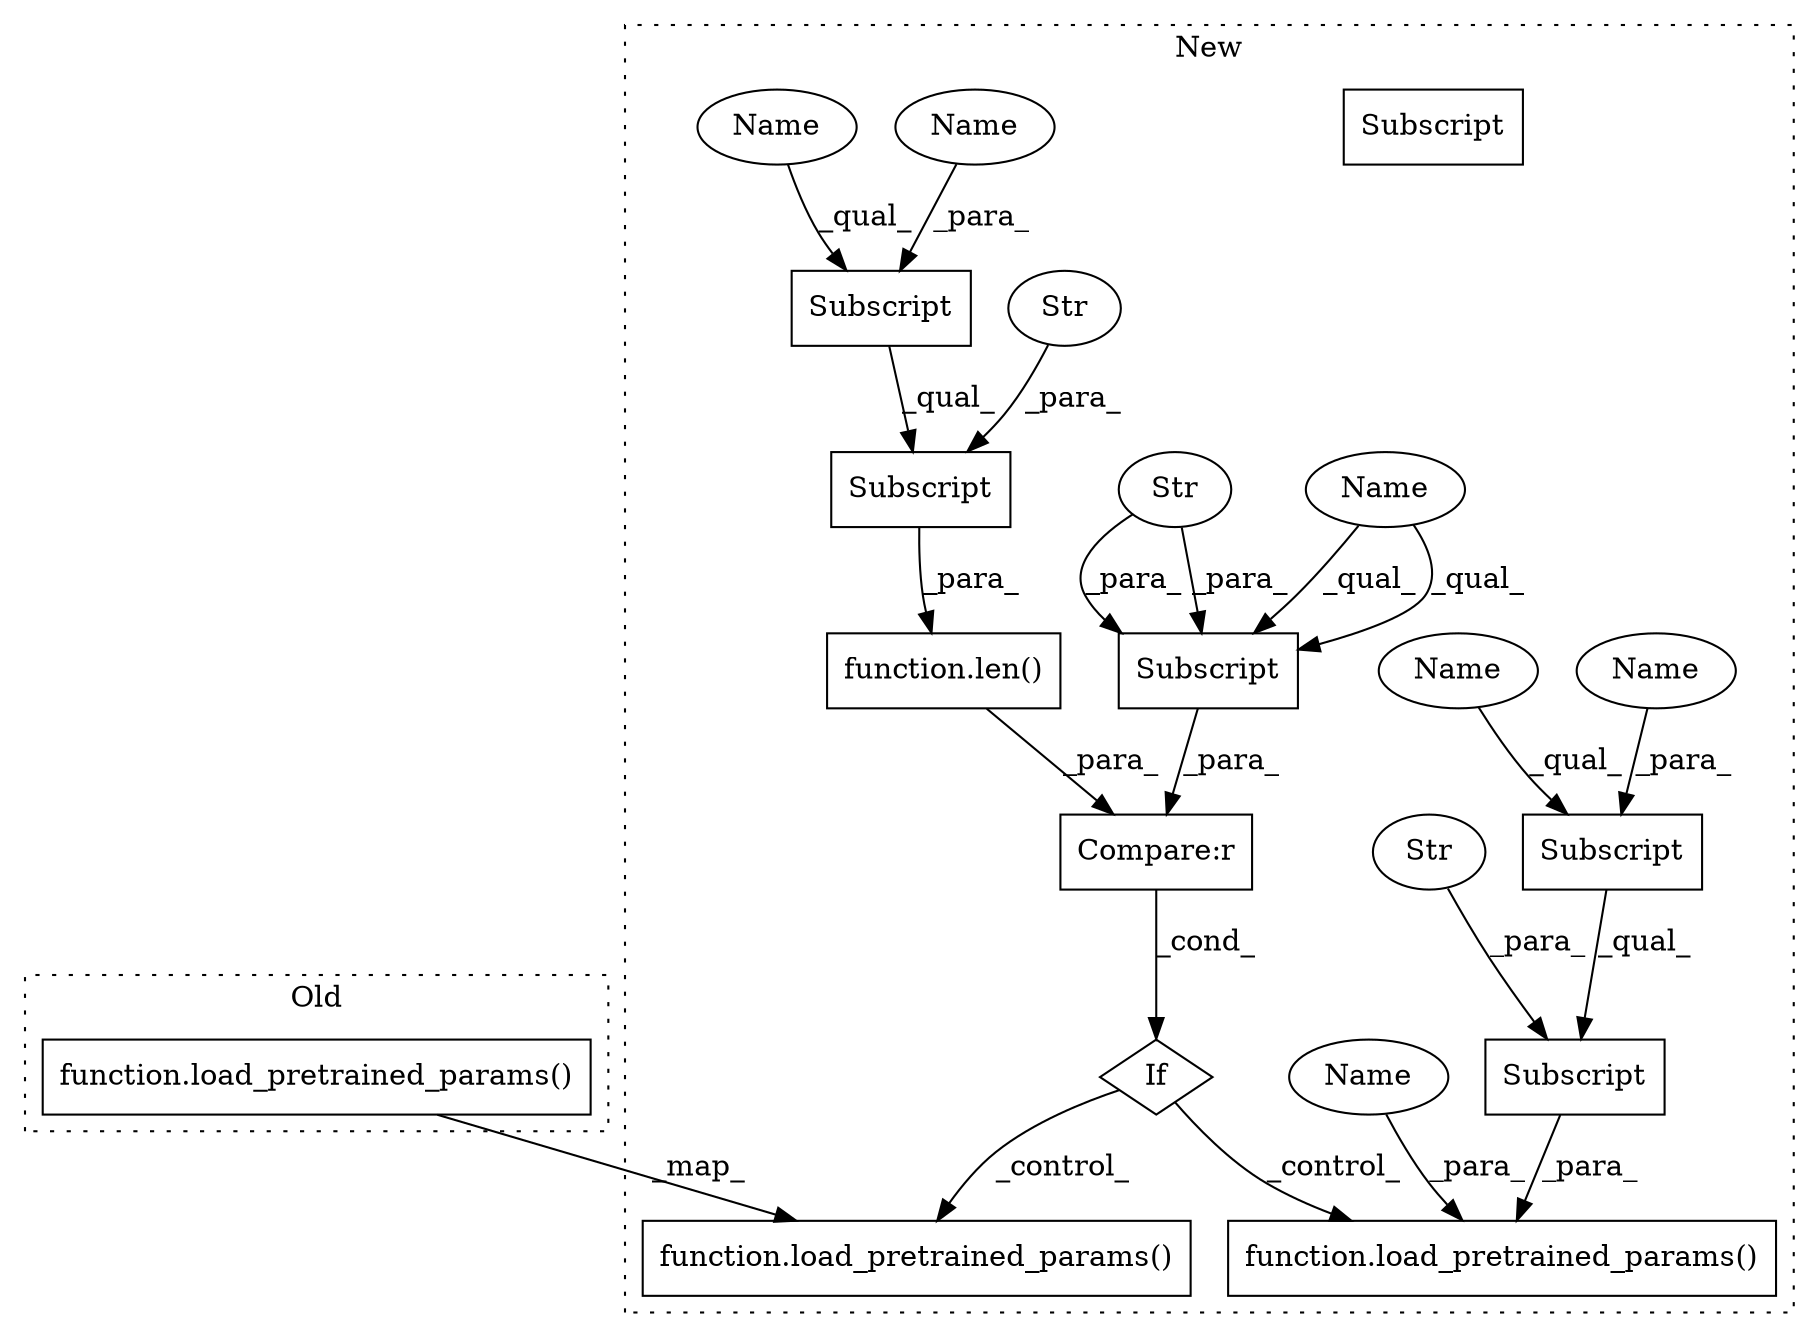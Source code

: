 digraph G {
subgraph cluster0 {
1 [label="function.load_pretrained_params()" a="75" s="2895,2950" l="23,1" shape="box"];
label = "Old";
style="dotted";
}
subgraph cluster1 {
2 [label="function.load_pretrained_params()" a="75" s="3294,3349" l="23,1" shape="box"];
3 [label="function.load_pretrained_params()" a="75" s="3119,3174" l="23,93" shape="box"];
4 [label="If" a="96" s="2895" l="3" shape="diamond"];
5 [label="Compare:r" a="40" s="2898" l="59" shape="box"];
6 [label="Subscript" a="63" s="3149,0" l="25,0" shape="box"];
7 [label="Str" a="66" s="3168" l="5" shape="ellipse"];
8 [label="Subscript" a="63" s="2898,0" l="21,0" shape="box"];
9 [label="Str" a="66" s="2905" l="13" shape="ellipse"];
10 [label="function.len()" a="75" s="2923,2956" l="4,1" shape="box"];
11 [label="Subscript" a="63" s="3149,0" l="18,0" shape="box"];
12 [label="Subscript" a="63" s="2927,0" l="18,0" shape="box"];
13 [label="Subscript" a="63" s="2927,0" l="29,0" shape="box"];
14 [label="Str" a="66" s="2946" l="9" shape="ellipse"];
15 [label="Name" a="87" s="3142" l="5" shape="ellipse"];
16 [label="Name" a="87" s="2898" l="6" shape="ellipse"];
17 [label="Name" a="87" s="2940" l="4" shape="ellipse"];
18 [label="Name" a="87" s="3162" l="4" shape="ellipse"];
19 [label="Subscript" a="63" s="2898,0" l="21,0" shape="box"];
20 [label="Name" a="87" s="3149" l="12" shape="ellipse"];
21 [label="Name" a="87" s="2927" l="12" shape="ellipse"];
label = "New";
style="dotted";
}
1 -> 2 [label="_map_"];
4 -> 2 [label="_control_"];
4 -> 3 [label="_control_"];
5 -> 4 [label="_cond_"];
6 -> 3 [label="_para_"];
7 -> 6 [label="_para_"];
9 -> 19 [label="_para_"];
9 -> 19 [label="_para_"];
10 -> 5 [label="_para_"];
11 -> 6 [label="_qual_"];
12 -> 13 [label="_qual_"];
13 -> 10 [label="_para_"];
14 -> 13 [label="_para_"];
15 -> 3 [label="_para_"];
16 -> 19 [label="_qual_"];
16 -> 19 [label="_qual_"];
17 -> 12 [label="_para_"];
18 -> 11 [label="_para_"];
19 -> 5 [label="_para_"];
20 -> 11 [label="_qual_"];
21 -> 12 [label="_qual_"];
}